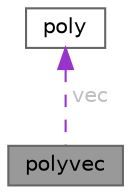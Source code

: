 digraph "polyvec"
{
 // LATEX_PDF_SIZE
  bgcolor="transparent";
  edge [fontname=Helvetica,fontsize=10,labelfontname=Helvetica,labelfontsize=10];
  node [fontname=Helvetica,fontsize=10,shape=box,height=0.2,width=0.4];
  Node1 [id="Node000001",label="polyvec",height=0.2,width=0.4,color="gray40", fillcolor="grey60", style="filled", fontcolor="black",tooltip="A structure that holds a vector of polynomials."];
  Node2 -> Node1 [id="edge1_Node000001_Node000002",dir="back",color="darkorchid3",style="dashed",tooltip=" ",label=" vec",fontcolor="grey" ];
  Node2 [id="Node000002",label="poly",height=0.2,width=0.4,color="gray40", fillcolor="white", style="filled",URL="$unionpoly.html",tooltip=" "];
}
